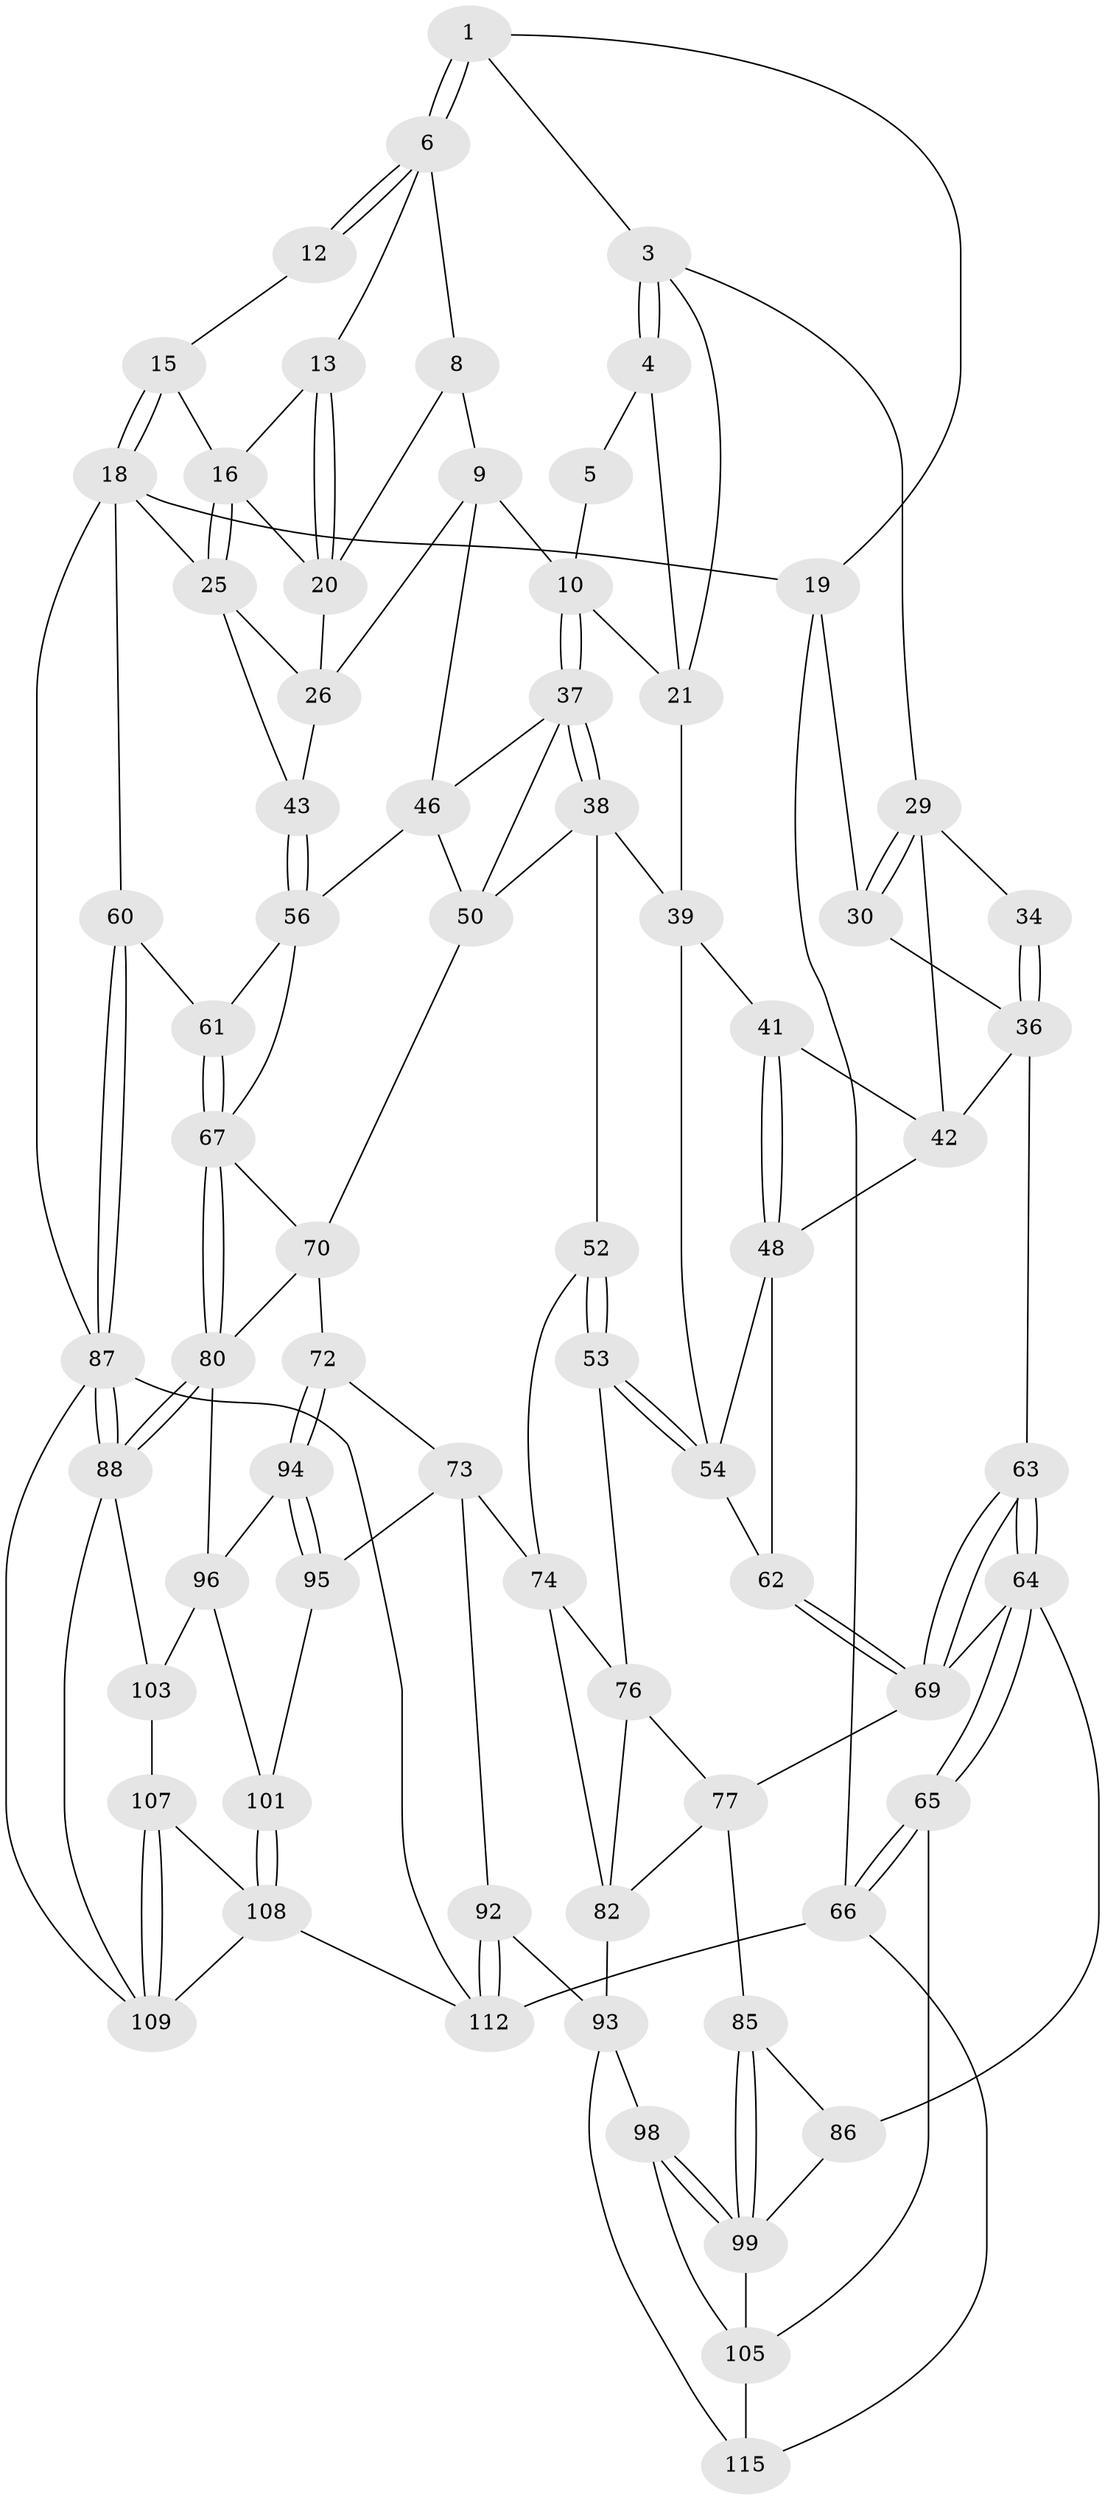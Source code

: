 // Generated by graph-tools (version 1.1) at 2025/24/03/03/25 07:24:37]
// undirected, 71 vertices, 158 edges
graph export_dot {
graph [start="1"]
  node [color=gray90,style=filled];
  1 [pos="+0.3239873177723285+0",super="+2"];
  3 [pos="+0.17564590971999225+0.049914406873008056",super="+23"];
  4 [pos="+0.31003298152644104+0.014868048358690591"];
  5 [pos="+0.32334222653426486+0"];
  6 [pos="+0.5846725006415296+0",super="+7"];
  8 [pos="+0.5866082378078931+0"];
  9 [pos="+0.5805413746862457+0",super="+33"];
  10 [pos="+0.44055214072207505+0.14114643382678455",super="+11"];
  12 [pos="+0.8986679457783155+0"];
  13 [pos="+0.7946311113276596+0.02999924373528326",super="+14"];
  15 [pos="+1+0"];
  16 [pos="+0.918560906443483+0.06535711745129252",super="+17"];
  18 [pos="+1+0",super="+27"];
  19 [pos="+0+0"];
  20 [pos="+0.8008890269981414+0.08693762677140428",super="+24"];
  21 [pos="+0.310655454295767+0.05171883568113952",super="+22"];
  25 [pos="+0.931461141927369+0.136026265226544",super="+28"];
  26 [pos="+0.8004702663557145+0.15512680550368976",super="+32"];
  29 [pos="+0.1752531817225427+0.140943317286517",super="+35"];
  30 [pos="+0+0.087472694127761",super="+31"];
  34 [pos="+0.09303005981858578+0.16291551419110378"];
  36 [pos="+0+0.17850926133863593",super="+45"];
  37 [pos="+0.4280416281717585+0.19867102225900476",super="+47"];
  38 [pos="+0.4160947258872902+0.20665420364958767",super="+51"];
  39 [pos="+0.4002988954276378+0.2129383627788741",super="+40"];
  41 [pos="+0.20962654501543368+0.26454673316175165"];
  42 [pos="+0.16118163456884926+0.19641064207033623",super="+44"];
  43 [pos="+0.8610178259340832+0.3067837385639704"];
  46 [pos="+0.6759302923540349+0.2669481539592247",super="+58"];
  48 [pos="+0.19498729447282853+0.36387745413259936",super="+49"];
  50 [pos="+0.543010497740363+0.44142368420615624",super="+59"];
  52 [pos="+0.4564986328498602+0.4844268765990229"];
  53 [pos="+0.4259431304870809+0.4819044916501211"];
  54 [pos="+0.3539727573669523+0.391542166963309",super="+55"];
  56 [pos="+0.8505151395652449+0.40348550950068124",super="+57"];
  60 [pos="+1+0.3744169978961571"];
  61 [pos="+0.9869281998596003+0.4322923559770775"];
  62 [pos="+0.16642758043293232+0.45434831847386814"];
  63 [pos="+0+0.5343405629434809"];
  64 [pos="+0+0.7102118564950907",super="+84"];
  65 [pos="+0+1"];
  66 [pos="+0+1",super="+114"];
  67 [pos="+0.8577227441820979+0.5538799725818687",super="+68"];
  69 [pos="+0.16592212304401338+0.45805941124349125",super="+78"];
  70 [pos="+0.6645147207470237+0.5134105483363393",super="+71"];
  72 [pos="+0.6355746190164128+0.6285601735861406"];
  73 [pos="+0.5151070080045901+0.6220239207321803",super="+91"];
  74 [pos="+0.49202256545611545+0.6110041016172306",super="+75"];
  76 [pos="+0.348407220816282+0.5247289318672633",super="+79"];
  77 [pos="+0.19907739867444516+0.5152747186249533",super="+83"];
  80 [pos="+0.879566542835557+0.6468516327195207",super="+81"];
  82 [pos="+0.3370459238644283+0.6700169656014235",super="+90"];
  85 [pos="+0.3162859022006935+0.6854077188825703"];
  86 [pos="+0.18149971415918695+0.6843069052555739"];
  87 [pos="+1+0.669870171796461",super="+89"];
  88 [pos="+0.9193243375322657+0.6813540264630571",super="+102"];
  92 [pos="+0.4653018282969524+0.8411055872100511"];
  93 [pos="+0.4651669245196279+0.8410869833003864",super="+97"];
  94 [pos="+0.6474520128253299+0.6489865744022152"];
  95 [pos="+0.5914622736679939+0.7774377434496084"];
  96 [pos="+0.7174775459085959+0.6762177326834296",super="+100"];
  98 [pos="+0.33226094098541764+0.8946590188674068"];
  99 [pos="+0.3134008997844408+0.8548065995316181",super="+104"];
  101 [pos="+0.6427743577273807+0.8071454348810384"];
  103 [pos="+0.7343304953302792+0.7587626560828141"];
  105 [pos="+0.08389491164495114+0.864583727940249",super="+106"];
  107 [pos="+0.7319853755486807+0.7832175536102004"];
  108 [pos="+0.6679500181016227+0.8320806944049861",super="+111"];
  109 [pos="+0.8525195401251658+0.8505887674317428",super="+110"];
  112 [pos="+0.7213187787837049+1",super="+113"];
  115 [pos="+0.32176081229345577+0.9536031450596958"];
  1 -- 6;
  1 -- 6;
  1 -- 3;
  1 -- 19;
  3 -- 4;
  3 -- 4;
  3 -- 29;
  3 -- 21;
  4 -- 5;
  4 -- 21;
  5 -- 10;
  6 -- 12;
  6 -- 12;
  6 -- 8;
  6 -- 13;
  8 -- 9;
  8 -- 20;
  9 -- 10;
  9 -- 46;
  9 -- 26;
  10 -- 37;
  10 -- 37;
  10 -- 21;
  12 -- 15;
  13 -- 20;
  13 -- 20;
  13 -- 16;
  15 -- 16;
  15 -- 18;
  15 -- 18;
  16 -- 25;
  16 -- 25;
  16 -- 20;
  18 -- 19;
  18 -- 60;
  18 -- 87;
  18 -- 25;
  19 -- 66;
  19 -- 30;
  20 -- 26;
  21 -- 39;
  25 -- 26;
  25 -- 43;
  26 -- 43;
  29 -- 30;
  29 -- 30;
  29 -- 34;
  29 -- 42;
  30 -- 36;
  34 -- 36;
  34 -- 36;
  36 -- 63;
  36 -- 42;
  37 -- 38;
  37 -- 38;
  37 -- 50;
  37 -- 46;
  38 -- 39;
  38 -- 50;
  38 -- 52;
  39 -- 41;
  39 -- 54;
  41 -- 42;
  41 -- 48;
  41 -- 48;
  42 -- 48;
  43 -- 56;
  43 -- 56;
  46 -- 56;
  46 -- 50;
  48 -- 54;
  48 -- 62;
  50 -- 70;
  52 -- 53;
  52 -- 53;
  52 -- 74;
  53 -- 54;
  53 -- 54;
  53 -- 76;
  54 -- 62;
  56 -- 61;
  56 -- 67;
  60 -- 61;
  60 -- 87;
  60 -- 87;
  61 -- 67;
  61 -- 67;
  62 -- 69;
  62 -- 69;
  63 -- 64;
  63 -- 64;
  63 -- 69;
  63 -- 69;
  64 -- 65;
  64 -- 65;
  64 -- 69;
  64 -- 86;
  65 -- 66;
  65 -- 66;
  65 -- 105;
  66 -- 112 [weight=2];
  66 -- 115;
  67 -- 80;
  67 -- 80;
  67 -- 70;
  69 -- 77;
  70 -- 72;
  70 -- 80;
  72 -- 73;
  72 -- 94;
  72 -- 94;
  73 -- 74;
  73 -- 92;
  73 -- 95;
  74 -- 82;
  74 -- 76;
  76 -- 77;
  76 -- 82;
  77 -- 82;
  77 -- 85;
  80 -- 88;
  80 -- 88;
  80 -- 96;
  82 -- 93;
  85 -- 86;
  85 -- 99;
  85 -- 99;
  86 -- 99;
  87 -- 88;
  87 -- 88;
  87 -- 112;
  87 -- 109;
  88 -- 109;
  88 -- 103;
  92 -- 93;
  92 -- 112;
  92 -- 112;
  93 -- 98;
  93 -- 115;
  94 -- 95;
  94 -- 95;
  94 -- 96;
  95 -- 101;
  96 -- 101;
  96 -- 103;
  98 -- 99;
  98 -- 99;
  98 -- 105;
  99 -- 105;
  101 -- 108;
  101 -- 108;
  103 -- 107;
  105 -- 115;
  107 -- 108;
  107 -- 109;
  107 -- 109;
  108 -- 112;
  108 -- 109;
}
